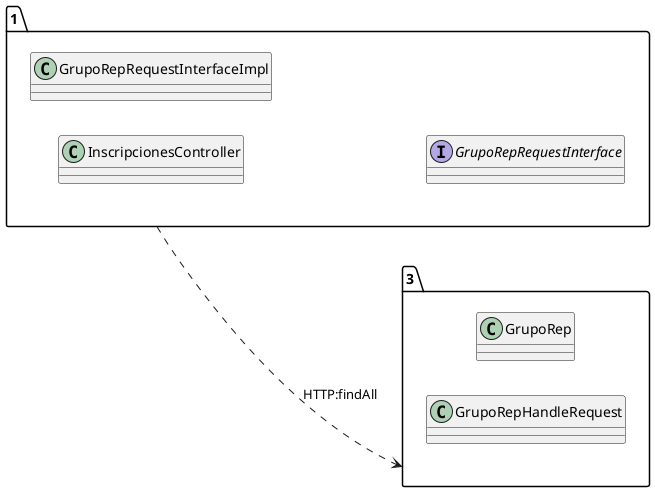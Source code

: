 @startuml 
allow_mixing
left to right direction
package "1"{
class InscripcionesController
class GrupoRepRequestInterfaceImpl
interface GrupoRepRequestInterface

}
package "3"{
class GrupoRep
class GrupoRepHandleRequest

}
"1" ..> "3":HTTP:findAll
@enduml